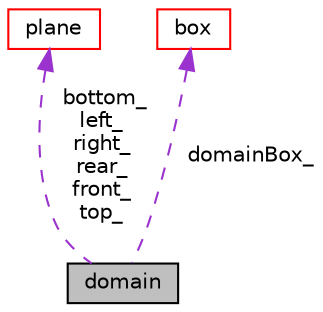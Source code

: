 digraph "domain"
{
 // LATEX_PDF_SIZE
  edge [fontname="Helvetica",fontsize="10",labelfontname="Helvetica",labelfontsize="10"];
  node [fontname="Helvetica",fontsize="10",shape=record];
  Node1 [label="domain",height=0.2,width=0.4,color="black", fillcolor="grey75", style="filled", fontcolor="black",tooltip=" "];
  Node2 -> Node1 [dir="back",color="darkorchid3",fontsize="10",style="dashed",label=" bottom_\nleft_\nright_\nrear_\nfront_\ntop_" ,fontname="Helvetica"];
  Node2 [label="plane",height=0.2,width=0.4,color="red", fillcolor="white", style="filled",URL="$classpFlow_1_1plane.html",tooltip=" "];
  Node6 -> Node1 [dir="back",color="darkorchid3",fontsize="10",style="dashed",label=" domainBox_" ,fontname="Helvetica"];
  Node6 [label="box",height=0.2,width=0.4,color="red", fillcolor="white", style="filled",URL="$classpFlow_1_1box.html",tooltip=" "];
}
